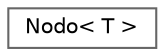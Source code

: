 digraph "Gráfico de jerarquía de clases"
{
 // INTERACTIVE_SVG=YES
 // LATEX_PDF_SIZE
  bgcolor="transparent";
  edge [fontname=Helvetica,fontsize=10,labelfontname=Helvetica,labelfontsize=10];
  node [fontname=Helvetica,fontsize=10,shape=box,height=0.2,width=0.4];
  rankdir="LR";
  Node0 [id="Node000000",label="Nodo\< T \>",height=0.2,width=0.4,color="grey40", fillcolor="white", style="filled",URL="$structNodo.html",tooltip="Nodo de lista enlazada genérico."];
}
